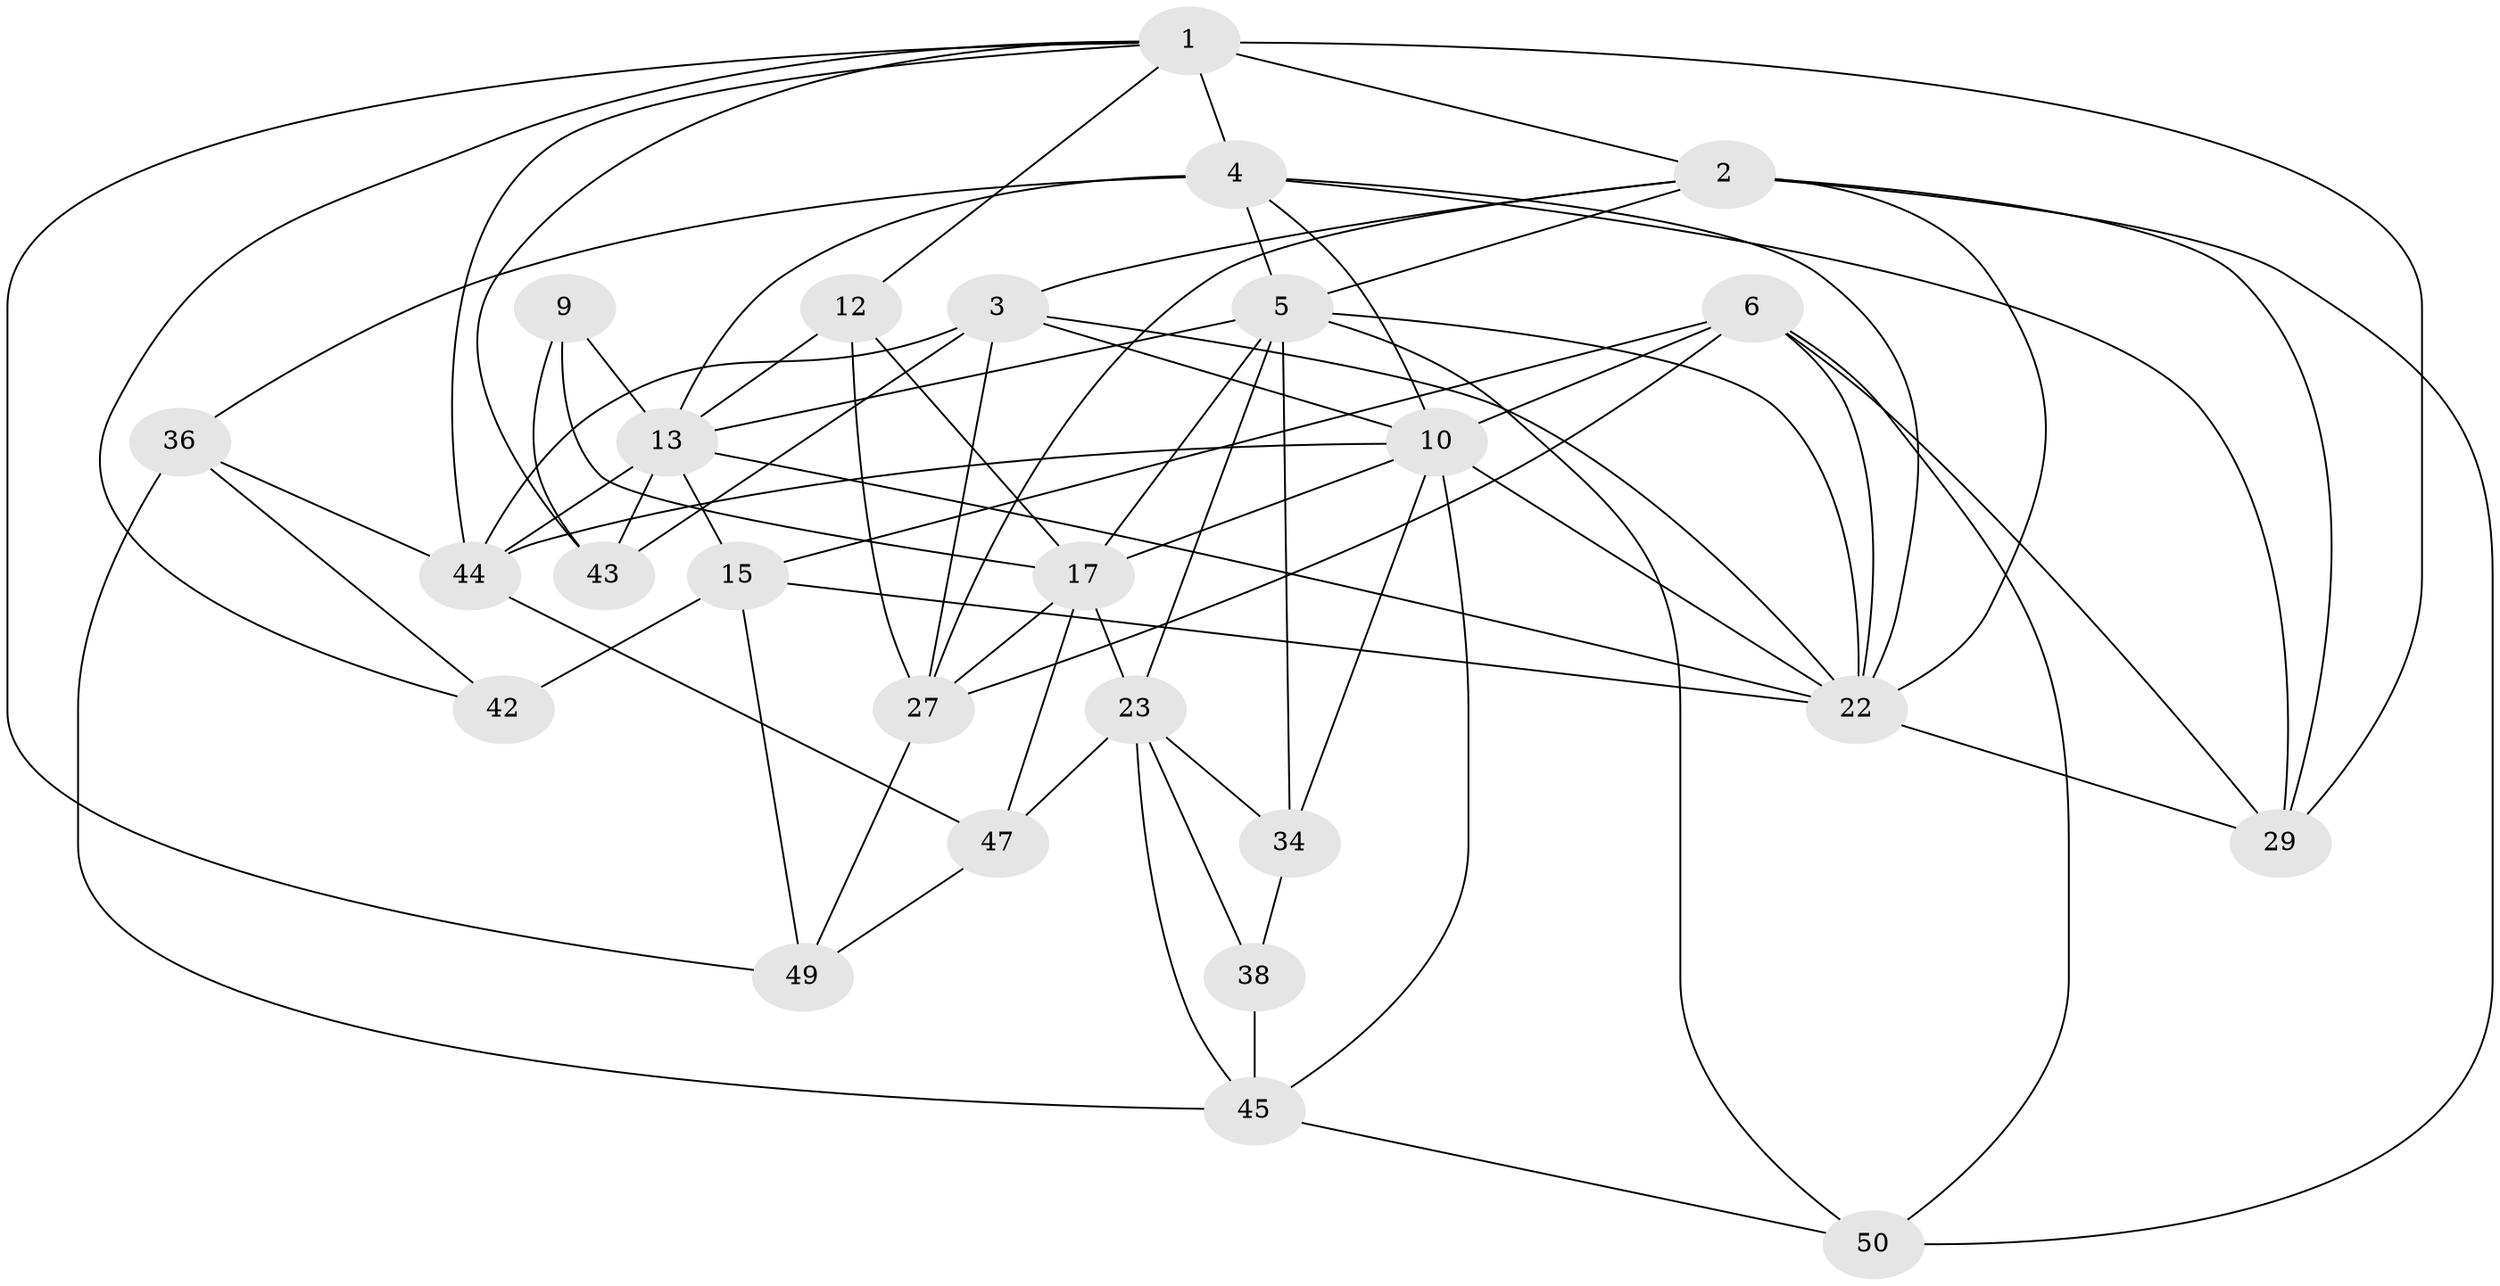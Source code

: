 // original degree distribution, {4: 1.0}
// Generated by graph-tools (version 1.1) at 2025/16/03/09/25 04:16:13]
// undirected, 26 vertices, 72 edges
graph export_dot {
graph [start="1"]
  node [color=gray90,style=filled];
  1 [super="+16+7+52"];
  2 [super="+11+28"];
  3 [super="+32"];
  4 [super="+20+14"];
  5 [super="+8+19"];
  6 [super="+21"];
  9;
  10 [super="+30"];
  12;
  13 [super="+24+40"];
  15 [super="+25"];
  17 [super="+33+18"];
  22 [super="+46+31"];
  23 [super="+26"];
  27 [super="+39"];
  29 [super="+35"];
  34;
  36;
  38;
  42;
  43;
  44 [super="+48"];
  45 [super="+51"];
  47;
  49;
  50;
  1 -- 4 [weight=2];
  1 -- 12;
  1 -- 44;
  1 -- 2;
  1 -- 49;
  1 -- 42;
  1 -- 43;
  1 -- 29 [weight=2];
  2 -- 29;
  2 -- 22 [weight=2];
  2 -- 50;
  2 -- 27;
  2 -- 3;
  2 -- 5;
  3 -- 44;
  3 -- 10;
  3 -- 27;
  3 -- 43;
  3 -- 22;
  4 -- 29;
  4 -- 36;
  4 -- 10;
  4 -- 13;
  4 -- 22;
  4 -- 5;
  5 -- 23;
  5 -- 34;
  5 -- 50;
  5 -- 13;
  5 -- 17;
  5 -- 22;
  6 -- 50;
  6 -- 22;
  6 -- 27;
  6 -- 10;
  6 -- 29;
  6 -- 15;
  9 -- 43;
  9 -- 17 [weight=2];
  9 -- 13;
  10 -- 17;
  10 -- 22;
  10 -- 34;
  10 -- 44;
  10 -- 45;
  12 -- 27;
  12 -- 17;
  12 -- 13;
  13 -- 43;
  13 -- 44;
  13 -- 15;
  13 -- 22;
  15 -- 42 [weight=2];
  15 -- 49;
  15 -- 22;
  17 -- 47;
  17 -- 27;
  17 -- 23;
  22 -- 29;
  23 -- 38;
  23 -- 34;
  23 -- 47;
  23 -- 45;
  27 -- 49;
  34 -- 38;
  36 -- 42;
  36 -- 45;
  36 -- 44;
  38 -- 45 [weight=2];
  44 -- 47;
  45 -- 50;
  47 -- 49;
}
